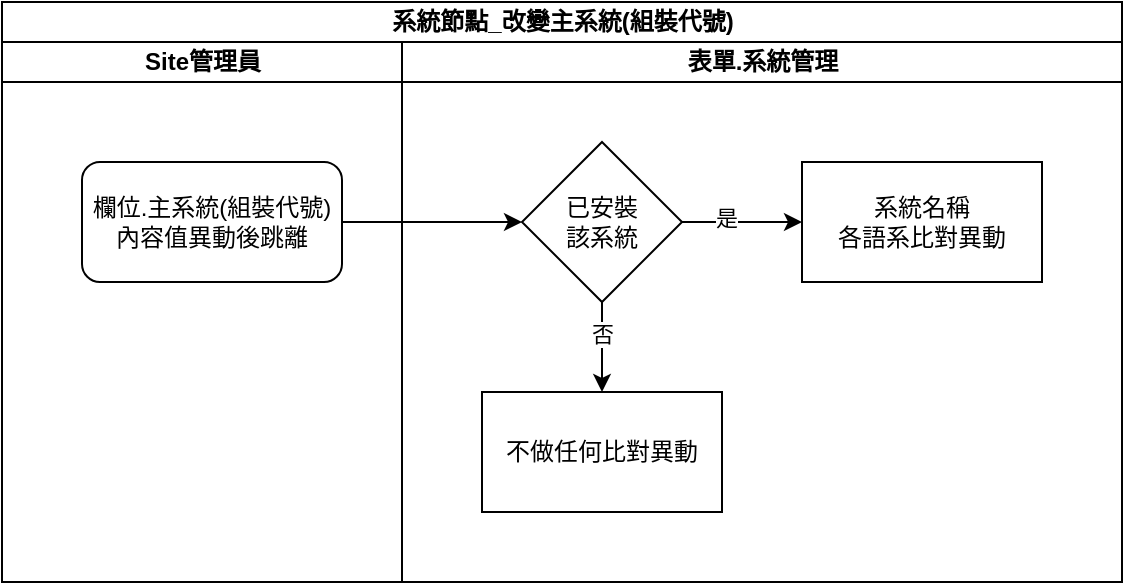<mxfile version="13.6.2" type="device"><diagram id="WUYxXGQJYlZ5yc0CM0PR" name="第1頁"><mxGraphModel dx="1086" dy="806" grid="1" gridSize="10" guides="1" tooltips="1" connect="1" arrows="1" fold="1" page="1" pageScale="1" pageWidth="827" pageHeight="1169" math="0" shadow="0"><root><mxCell id="0"/><mxCell id="1" parent="0"/><mxCell id="rLj0Xg3hVSX3zMIVGnX--1" value="系統節點_改變主系統(組裝代號)" style="swimlane;html=1;childLayout=stackLayout;resizeParent=1;resizeParentMax=0;startSize=20;" parent="1" vertex="1"><mxGeometry x="40" y="40" width="560" height="290" as="geometry"/></mxCell><mxCell id="rLj0Xg3hVSX3zMIVGnX--2" value="Site管理員" style="swimlane;html=1;startSize=20;" parent="rLj0Xg3hVSX3zMIVGnX--1" vertex="1"><mxGeometry y="20" width="200" height="270" as="geometry"/></mxCell><mxCell id="rLj0Xg3hVSX3zMIVGnX--5" value="欄位.主系統(組裝代號)&lt;br&gt;內容值異動後跳離" style="rounded=1;whiteSpace=wrap;html=1;" parent="rLj0Xg3hVSX3zMIVGnX--2" vertex="1"><mxGeometry x="40" y="60" width="130" height="60" as="geometry"/></mxCell><mxCell id="rLj0Xg3hVSX3zMIVGnX--9" style="edgeStyle=orthogonalEdgeStyle;rounded=0;orthogonalLoop=1;jettySize=auto;html=1;exitX=1;exitY=0.5;exitDx=0;exitDy=0;entryX=0;entryY=0.5;entryDx=0;entryDy=0;" parent="rLj0Xg3hVSX3zMIVGnX--1" source="rLj0Xg3hVSX3zMIVGnX--5" target="rLj0Xg3hVSX3zMIVGnX--7" edge="1"><mxGeometry relative="1" as="geometry"><mxPoint x="240" y="110" as="targetPoint"/></mxGeometry></mxCell><mxCell id="rLj0Xg3hVSX3zMIVGnX--3" value="表單.系統管理" style="swimlane;html=1;startSize=20;" parent="rLj0Xg3hVSX3zMIVGnX--1" vertex="1"><mxGeometry x="200" y="20" width="360" height="270" as="geometry"/></mxCell><mxCell id="rLj0Xg3hVSX3zMIVGnX--12" style="edgeStyle=orthogonalEdgeStyle;rounded=0;orthogonalLoop=1;jettySize=auto;html=1;exitX=1;exitY=0.5;exitDx=0;exitDy=0;entryX=0;entryY=0.5;entryDx=0;entryDy=0;" parent="rLj0Xg3hVSX3zMIVGnX--3" source="rLj0Xg3hVSX3zMIVGnX--7" target="rLj0Xg3hVSX3zMIVGnX--8" edge="1"><mxGeometry relative="1" as="geometry"><Array as="points"/></mxGeometry></mxCell><mxCell id="rLj0Xg3hVSX3zMIVGnX--13" value="是" style="edgeLabel;html=1;align=center;verticalAlign=middle;resizable=0;points=[];" parent="rLj0Xg3hVSX3zMIVGnX--12" vertex="1" connectable="0"><mxGeometry x="-0.267" y="2" relative="1" as="geometry"><mxPoint as="offset"/></mxGeometry></mxCell><mxCell id="rLj0Xg3hVSX3zMIVGnX--15" style="edgeStyle=orthogonalEdgeStyle;rounded=0;orthogonalLoop=1;jettySize=auto;html=1;exitX=0.5;exitY=1;exitDx=0;exitDy=0;entryX=0.5;entryY=0;entryDx=0;entryDy=0;" parent="rLj0Xg3hVSX3zMIVGnX--3" source="rLj0Xg3hVSX3zMIVGnX--7" target="rLj0Xg3hVSX3zMIVGnX--14" edge="1"><mxGeometry relative="1" as="geometry"/></mxCell><mxCell id="rLj0Xg3hVSX3zMIVGnX--16" value="否" style="edgeLabel;html=1;align=center;verticalAlign=middle;resizable=0;points=[];" parent="rLj0Xg3hVSX3zMIVGnX--15" vertex="1" connectable="0"><mxGeometry x="-0.3" relative="1" as="geometry"><mxPoint as="offset"/></mxGeometry></mxCell><mxCell id="rLj0Xg3hVSX3zMIVGnX--7" value="已安裝&lt;br&gt;該系統" style="rhombus;whiteSpace=wrap;html=1;" parent="rLj0Xg3hVSX3zMIVGnX--3" vertex="1"><mxGeometry x="60" y="50" width="80" height="80" as="geometry"/></mxCell><mxCell id="rLj0Xg3hVSX3zMIVGnX--14" value="不做任何比對異動" style="rounded=0;whiteSpace=wrap;html=1;" parent="rLj0Xg3hVSX3zMIVGnX--3" vertex="1"><mxGeometry x="40" y="175" width="120" height="60" as="geometry"/></mxCell><mxCell id="rLj0Xg3hVSX3zMIVGnX--8" value="系統名稱&lt;br&gt;各語系比對異動" style="rounded=0;whiteSpace=wrap;html=1;" parent="rLj0Xg3hVSX3zMIVGnX--3" vertex="1"><mxGeometry x="200" y="60" width="120" height="60" as="geometry"/></mxCell></root></mxGraphModel></diagram></mxfile>